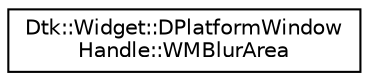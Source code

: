 digraph "类继承关系图"
{
  edge [fontname="Helvetica",fontsize="10",labelfontname="Helvetica",labelfontsize="10"];
  node [fontname="Helvetica",fontsize="10",shape=record];
  rankdir="LR";
  Node0 [label="Dtk::Widget::DPlatformWindow\lHandle::WMBlurArea",height=0.2,width=0.4,color="black", fillcolor="white", style="filled",URL="$struct_dtk_1_1_widget_1_1_d_platform_window_handle_1_1_w_m_blur_area.html",tooltip="描述窗口背景模糊区域的数据结构，包含位置、大小、圆角半径等信息 "];
}
